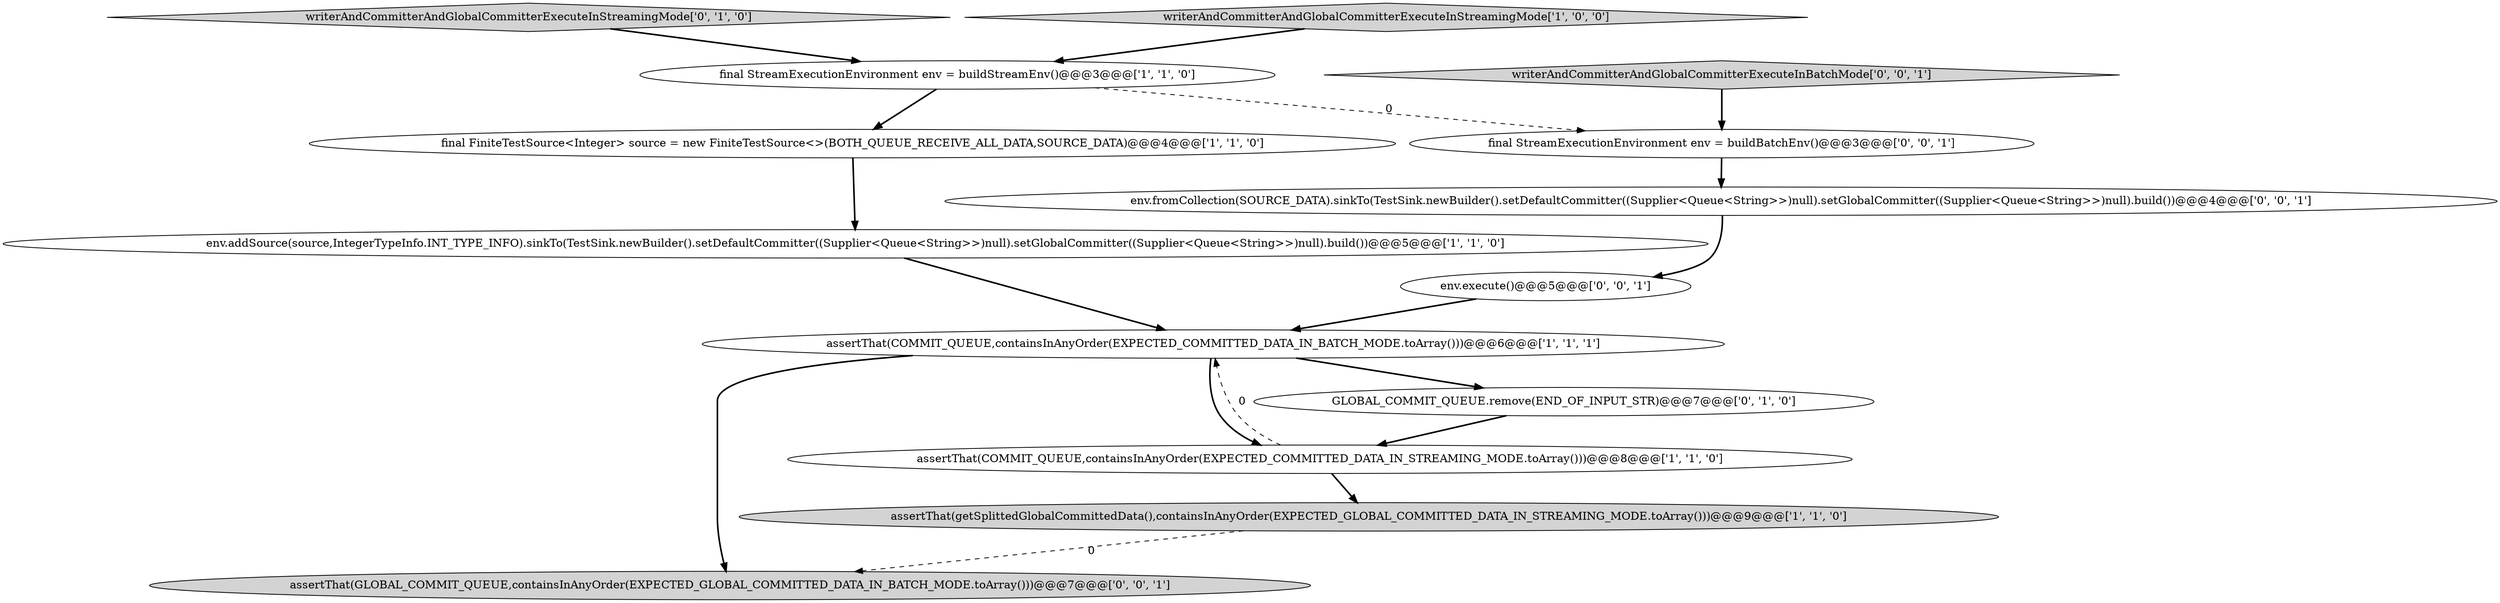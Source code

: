 digraph {
1 [style = filled, label = "final FiniteTestSource<Integer> source = new FiniteTestSource<>(BOTH_QUEUE_RECEIVE_ALL_DATA,SOURCE_DATA)@@@4@@@['1', '1', '0']", fillcolor = white, shape = ellipse image = "AAA0AAABBB1BBB"];
7 [style = filled, label = "writerAndCommitterAndGlobalCommitterExecuteInStreamingMode['0', '1', '0']", fillcolor = lightgray, shape = diamond image = "AAA0AAABBB2BBB"];
8 [style = filled, label = "GLOBAL_COMMIT_QUEUE.remove(END_OF_INPUT_STR)@@@7@@@['0', '1', '0']", fillcolor = white, shape = ellipse image = "AAA1AAABBB2BBB"];
0 [style = filled, label = "env.addSource(source,IntegerTypeInfo.INT_TYPE_INFO).sinkTo(TestSink.newBuilder().setDefaultCommitter((Supplier<Queue<String>>)null).setGlobalCommitter((Supplier<Queue<String>>)null).build())@@@5@@@['1', '1', '0']", fillcolor = white, shape = ellipse image = "AAA0AAABBB1BBB"];
6 [style = filled, label = "assertThat(COMMIT_QUEUE,containsInAnyOrder(EXPECTED_COMMITTED_DATA_IN_BATCH_MODE.toArray()))@@@6@@@['1', '1', '1']", fillcolor = white, shape = ellipse image = "AAA0AAABBB1BBB"];
2 [style = filled, label = "final StreamExecutionEnvironment env = buildStreamEnv()@@@3@@@['1', '1', '0']", fillcolor = white, shape = ellipse image = "AAA0AAABBB1BBB"];
10 [style = filled, label = "assertThat(GLOBAL_COMMIT_QUEUE,containsInAnyOrder(EXPECTED_GLOBAL_COMMITTED_DATA_IN_BATCH_MODE.toArray()))@@@7@@@['0', '0', '1']", fillcolor = lightgray, shape = ellipse image = "AAA0AAABBB3BBB"];
11 [style = filled, label = "env.fromCollection(SOURCE_DATA).sinkTo(TestSink.newBuilder().setDefaultCommitter((Supplier<Queue<String>>)null).setGlobalCommitter((Supplier<Queue<String>>)null).build())@@@4@@@['0', '0', '1']", fillcolor = white, shape = ellipse image = "AAA0AAABBB3BBB"];
13 [style = filled, label = "final StreamExecutionEnvironment env = buildBatchEnv()@@@3@@@['0', '0', '1']", fillcolor = white, shape = ellipse image = "AAA0AAABBB3BBB"];
12 [style = filled, label = "env.execute()@@@5@@@['0', '0', '1']", fillcolor = white, shape = ellipse image = "AAA0AAABBB3BBB"];
4 [style = filled, label = "assertThat(COMMIT_QUEUE,containsInAnyOrder(EXPECTED_COMMITTED_DATA_IN_STREAMING_MODE.toArray()))@@@8@@@['1', '1', '0']", fillcolor = white, shape = ellipse image = "AAA0AAABBB1BBB"];
9 [style = filled, label = "writerAndCommitterAndGlobalCommitterExecuteInBatchMode['0', '0', '1']", fillcolor = lightgray, shape = diamond image = "AAA0AAABBB3BBB"];
5 [style = filled, label = "writerAndCommitterAndGlobalCommitterExecuteInStreamingMode['1', '0', '0']", fillcolor = lightgray, shape = diamond image = "AAA0AAABBB1BBB"];
3 [style = filled, label = "assertThat(getSplittedGlobalCommittedData(),containsInAnyOrder(EXPECTED_GLOBAL_COMMITTED_DATA_IN_STREAMING_MODE.toArray()))@@@9@@@['1', '1', '0']", fillcolor = lightgray, shape = ellipse image = "AAA0AAABBB1BBB"];
0->6 [style = bold, label=""];
5->2 [style = bold, label=""];
9->13 [style = bold, label=""];
13->11 [style = bold, label=""];
4->6 [style = dashed, label="0"];
11->12 [style = bold, label=""];
6->4 [style = bold, label=""];
4->3 [style = bold, label=""];
2->1 [style = bold, label=""];
6->8 [style = bold, label=""];
8->4 [style = bold, label=""];
3->10 [style = dashed, label="0"];
12->6 [style = bold, label=""];
2->13 [style = dashed, label="0"];
1->0 [style = bold, label=""];
6->10 [style = bold, label=""];
7->2 [style = bold, label=""];
}
